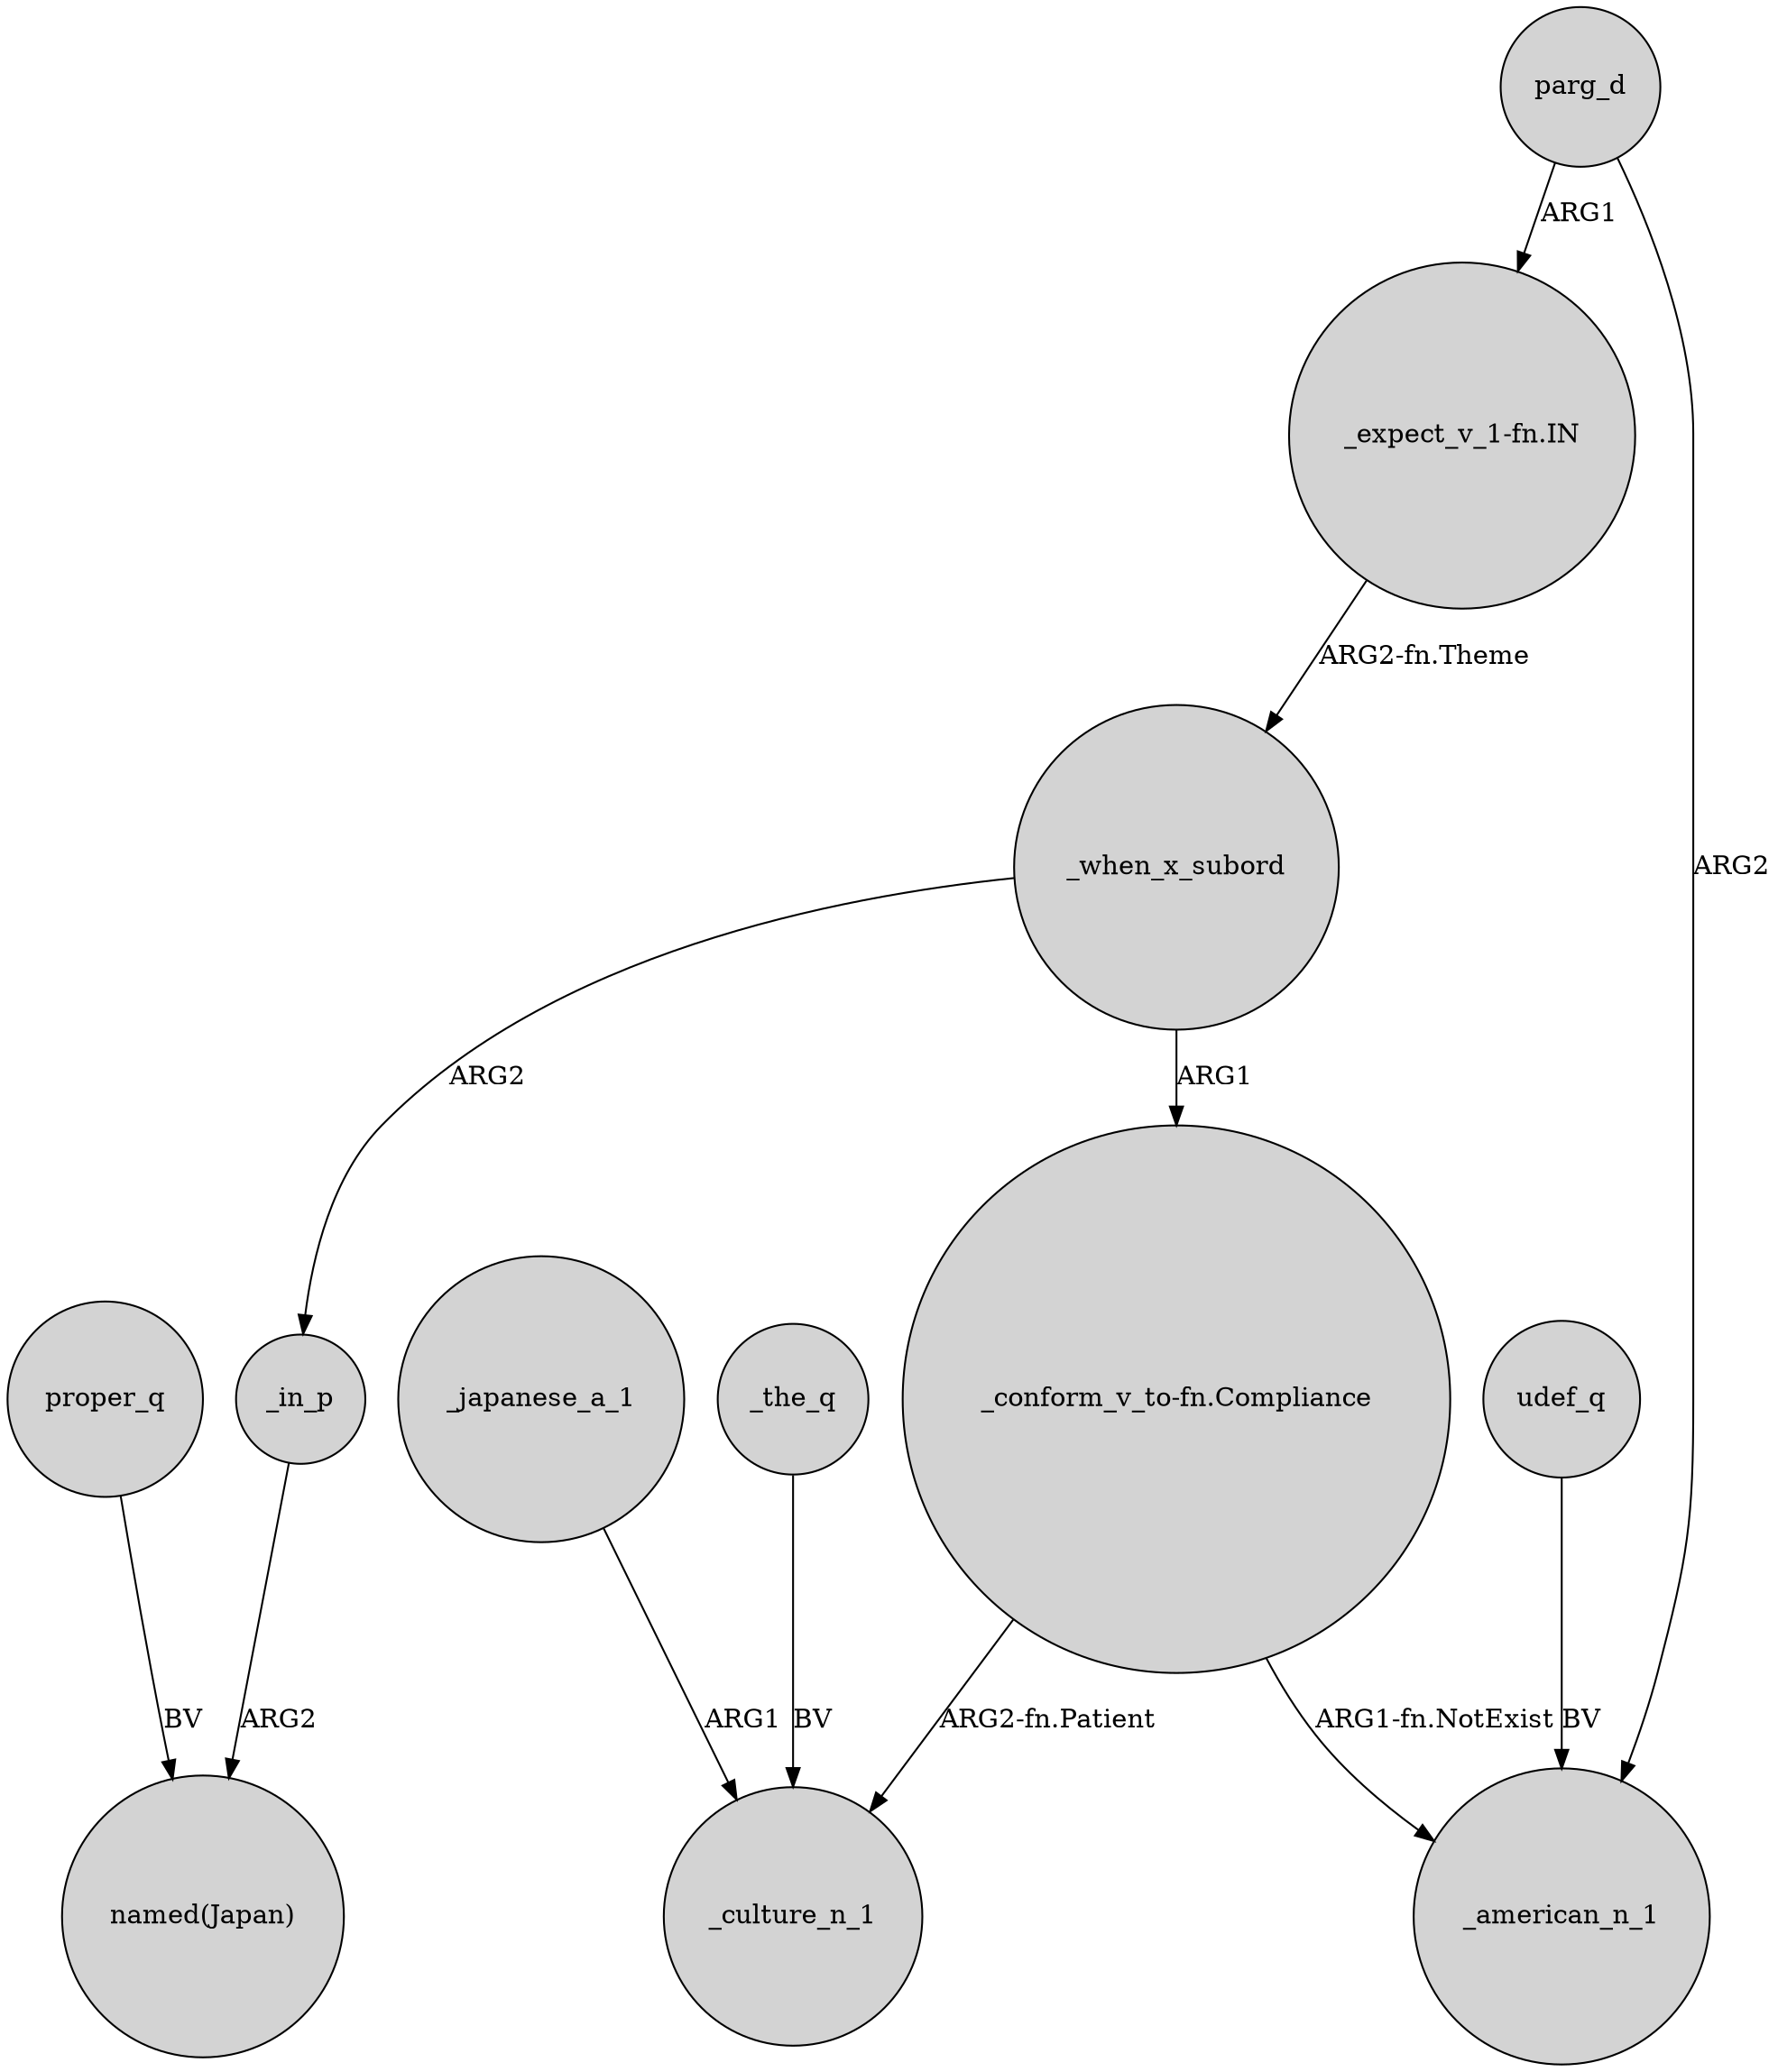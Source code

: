 digraph {
	node [shape=circle style=filled]
	_when_x_subord -> _in_p [label=ARG2]
	"_conform_v_to-fn.Compliance" -> _culture_n_1 [label="ARG2-fn.Patient"]
	_japanese_a_1 -> _culture_n_1 [label=ARG1]
	proper_q -> "named(Japan)" [label=BV]
	"_expect_v_1-fn.IN" -> _when_x_subord [label="ARG2-fn.Theme"]
	"_conform_v_to-fn.Compliance" -> _american_n_1 [label="ARG1-fn.NotExist"]
	parg_d -> "_expect_v_1-fn.IN" [label=ARG1]
	_when_x_subord -> "_conform_v_to-fn.Compliance" [label=ARG1]
	_in_p -> "named(Japan)" [label=ARG2]
	_the_q -> _culture_n_1 [label=BV]
	udef_q -> _american_n_1 [label=BV]
	parg_d -> _american_n_1 [label=ARG2]
}
